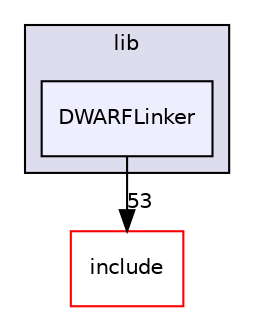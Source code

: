 digraph "lib/DWARFLinker" {
  bgcolor=transparent;
  compound=true
  node [ fontsize="10", fontname="Helvetica"];
  edge [ labelfontsize="10", labelfontname="Helvetica"];
  subgraph clusterdir_97aefd0d527b934f1d99a682da8fe6a9 {
    graph [ bgcolor="#ddddee", pencolor="black", label="lib" fontname="Helvetica", fontsize="10", URL="dir_97aefd0d527b934f1d99a682da8fe6a9.html"]
  dir_d9cbaa4fe6085f9b8b642358dfaa02d8 [shape=box, label="DWARFLinker", style="filled", fillcolor="#eeeeff", pencolor="black", URL="dir_d9cbaa4fe6085f9b8b642358dfaa02d8.html"];
  }
  dir_d44c64559bbebec7f509842c48db8b23 [shape=box label="include" color="red" URL="dir_d44c64559bbebec7f509842c48db8b23.html"];
  dir_d9cbaa4fe6085f9b8b642358dfaa02d8->dir_d44c64559bbebec7f509842c48db8b23 [headlabel="53", labeldistance=1.5 headhref="dir_000053_000001.html"];
}

